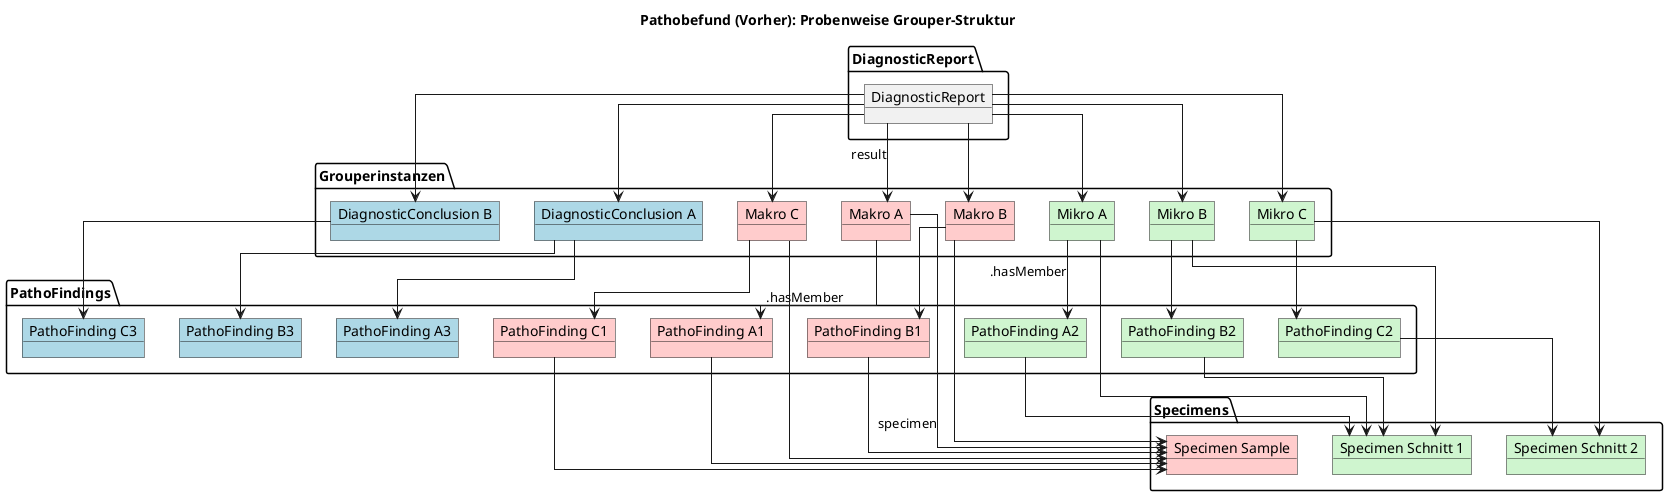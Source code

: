 @startuml
title Pathobefund (Vorher): Probenweise Grouper-Struktur

skinparam linetype ortho

package "DiagnosticReport" {
  object "DiagnosticReport" as Report
}

package "Specimens" {
  object "Specimen Sample" as Sample #FFCCCC
  object "Specimen Schnitt 1" as Schnitt1 #CFF5CF
  object "Specimen Schnitt 2" as Schnitt2 #CFF5CF
}

package "PathoFindings"{
  object "PathoFinding A1" as A1 #FFCCCC
  object "PathoFinding B1" as B1 #FFCCCC
  object "PathoFinding C1" as C1 #FFCCCC
  object "PathoFinding A2" as A2 #CFF5CF
  object "PathoFinding A3" as A3 #LightBlue
  
  object "PathoFinding B2" as B2 #CFF5CF
  object "PathoFinding B3" as B3 #LightBlue
  
  object "PathoFinding C2" as C2 #CFF5CF
  object "PathoFinding C3" as C3 #LightBlue
}

package "Grouperinstanzen" {
  object "Makro A" as MakroA #FFCCCC
  object "Makro B" as MakroB #FFCCCC
  object "Makro C" as MakroC #FFCCCC
  object "Mikro A" as MikroA #CFF5CF
  object "Mikro B" as MikroB #CFF5CF
  object "Mikro C" as MikroC #CFF5CF
  object "DiagnosticConclusion A" as ConclusionA #LightBlue
  object "DiagnosticConclusion B" as ConclusionB #LightBlue

}

' Verbindungen
Report --> MakroA : result
Report --> MakroB
Report --> MakroC
Report --> MikroA
Report --> MikroB
Report --> MikroC
Report --> ConclusionA
Report --> ConclusionB

MakroA -right-> A1 : .hasMember
MakroB --> B1
MakroC --> C1

MikroA --> A2 : .hasMember
MikroB --> B2
MikroC --> C2

ConclusionA -left-> A3
ConclusionA --> B3
ConclusionB --> C3

A1 --> Sample
A2 --> Schnitt1

B1 --> Sample
B2 --> Schnitt1

C1 --> Sample
C2 --> Schnitt2


MakroA --> Sample : specimen
MikroA --> Schnitt1

MakroB --> Sample
MikroB --> Schnitt1

MakroC --> Sample
MikroC --> Schnitt2

@enduml
